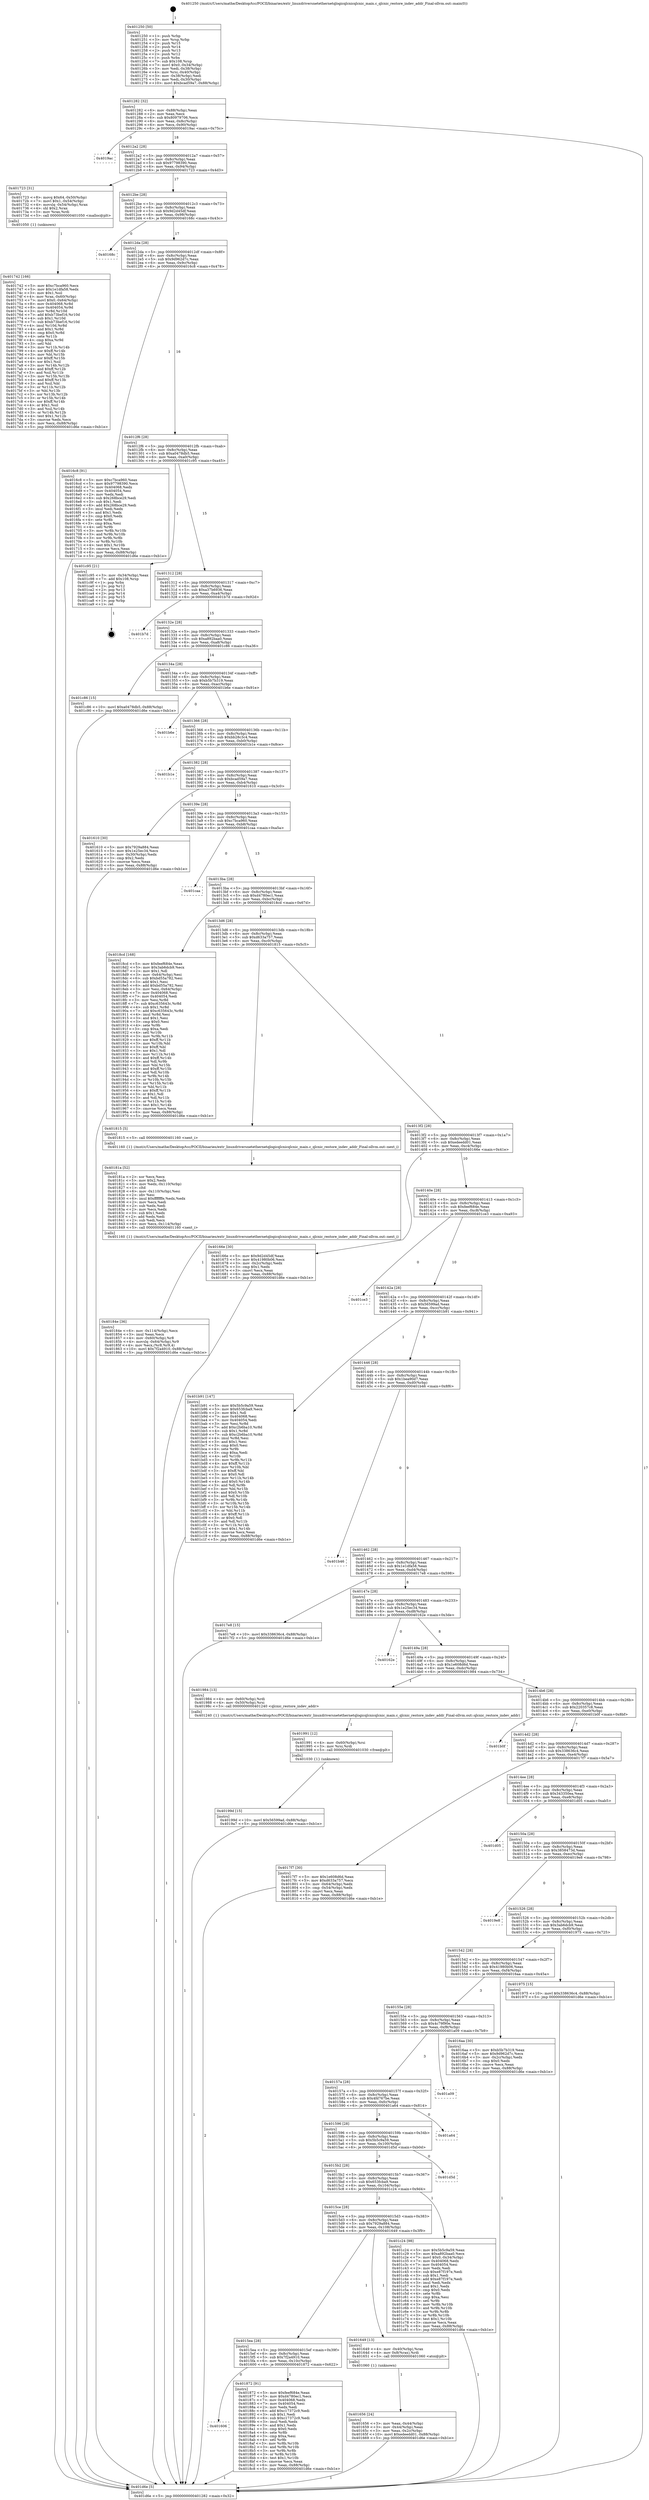 digraph "0x401250" {
  label = "0x401250 (/mnt/c/Users/mathe/Desktop/tcc/POCII/binaries/extr_linuxdriversnetethernetqlogicqlcnicqlcnic_main.c_qlcnic_restore_indev_addr_Final-ollvm.out::main(0))"
  labelloc = "t"
  node[shape=record]

  Entry [label="",width=0.3,height=0.3,shape=circle,fillcolor=black,style=filled]
  "0x401282" [label="{
     0x401282 [32]\l
     | [instrs]\l
     &nbsp;&nbsp;0x401282 \<+6\>: mov -0x88(%rbp),%eax\l
     &nbsp;&nbsp;0x401288 \<+2\>: mov %eax,%ecx\l
     &nbsp;&nbsp;0x40128a \<+6\>: sub $0x80979706,%ecx\l
     &nbsp;&nbsp;0x401290 \<+6\>: mov %eax,-0x8c(%rbp)\l
     &nbsp;&nbsp;0x401296 \<+6\>: mov %ecx,-0x90(%rbp)\l
     &nbsp;&nbsp;0x40129c \<+6\>: je 00000000004019ac \<main+0x75c\>\l
  }"]
  "0x4019ac" [label="{
     0x4019ac\l
  }", style=dashed]
  "0x4012a2" [label="{
     0x4012a2 [28]\l
     | [instrs]\l
     &nbsp;&nbsp;0x4012a2 \<+5\>: jmp 00000000004012a7 \<main+0x57\>\l
     &nbsp;&nbsp;0x4012a7 \<+6\>: mov -0x8c(%rbp),%eax\l
     &nbsp;&nbsp;0x4012ad \<+5\>: sub $0x97798390,%eax\l
     &nbsp;&nbsp;0x4012b2 \<+6\>: mov %eax,-0x94(%rbp)\l
     &nbsp;&nbsp;0x4012b8 \<+6\>: je 0000000000401723 \<main+0x4d3\>\l
  }"]
  Exit [label="",width=0.3,height=0.3,shape=circle,fillcolor=black,style=filled,peripheries=2]
  "0x401723" [label="{
     0x401723 [31]\l
     | [instrs]\l
     &nbsp;&nbsp;0x401723 \<+8\>: movq $0x64,-0x50(%rbp)\l
     &nbsp;&nbsp;0x40172b \<+7\>: movl $0x1,-0x54(%rbp)\l
     &nbsp;&nbsp;0x401732 \<+4\>: movslq -0x54(%rbp),%rax\l
     &nbsp;&nbsp;0x401736 \<+4\>: shl $0x2,%rax\l
     &nbsp;&nbsp;0x40173a \<+3\>: mov %rax,%rdi\l
     &nbsp;&nbsp;0x40173d \<+5\>: call 0000000000401050 \<malloc@plt\>\l
     | [calls]\l
     &nbsp;&nbsp;0x401050 \{1\} (unknown)\l
  }"]
  "0x4012be" [label="{
     0x4012be [28]\l
     | [instrs]\l
     &nbsp;&nbsp;0x4012be \<+5\>: jmp 00000000004012c3 \<main+0x73\>\l
     &nbsp;&nbsp;0x4012c3 \<+6\>: mov -0x8c(%rbp),%eax\l
     &nbsp;&nbsp;0x4012c9 \<+5\>: sub $0x9d2d45df,%eax\l
     &nbsp;&nbsp;0x4012ce \<+6\>: mov %eax,-0x98(%rbp)\l
     &nbsp;&nbsp;0x4012d4 \<+6\>: je 000000000040168c \<main+0x43c\>\l
  }"]
  "0x40199d" [label="{
     0x40199d [15]\l
     | [instrs]\l
     &nbsp;&nbsp;0x40199d \<+10\>: movl $0x56599ad,-0x88(%rbp)\l
     &nbsp;&nbsp;0x4019a7 \<+5\>: jmp 0000000000401d6e \<main+0xb1e\>\l
  }"]
  "0x40168c" [label="{
     0x40168c\l
  }", style=dashed]
  "0x4012da" [label="{
     0x4012da [28]\l
     | [instrs]\l
     &nbsp;&nbsp;0x4012da \<+5\>: jmp 00000000004012df \<main+0x8f\>\l
     &nbsp;&nbsp;0x4012df \<+6\>: mov -0x8c(%rbp),%eax\l
     &nbsp;&nbsp;0x4012e5 \<+5\>: sub $0x9d962d7c,%eax\l
     &nbsp;&nbsp;0x4012ea \<+6\>: mov %eax,-0x9c(%rbp)\l
     &nbsp;&nbsp;0x4012f0 \<+6\>: je 00000000004016c8 \<main+0x478\>\l
  }"]
  "0x401991" [label="{
     0x401991 [12]\l
     | [instrs]\l
     &nbsp;&nbsp;0x401991 \<+4\>: mov -0x60(%rbp),%rsi\l
     &nbsp;&nbsp;0x401995 \<+3\>: mov %rsi,%rdi\l
     &nbsp;&nbsp;0x401998 \<+5\>: call 0000000000401030 \<free@plt\>\l
     | [calls]\l
     &nbsp;&nbsp;0x401030 \{1\} (unknown)\l
  }"]
  "0x4016c8" [label="{
     0x4016c8 [91]\l
     | [instrs]\l
     &nbsp;&nbsp;0x4016c8 \<+5\>: mov $0xc7bca960,%eax\l
     &nbsp;&nbsp;0x4016cd \<+5\>: mov $0x97798390,%ecx\l
     &nbsp;&nbsp;0x4016d2 \<+7\>: mov 0x404068,%edx\l
     &nbsp;&nbsp;0x4016d9 \<+7\>: mov 0x404054,%esi\l
     &nbsp;&nbsp;0x4016e0 \<+2\>: mov %edx,%edi\l
     &nbsp;&nbsp;0x4016e2 \<+6\>: sub $0x268bce29,%edi\l
     &nbsp;&nbsp;0x4016e8 \<+3\>: sub $0x1,%edi\l
     &nbsp;&nbsp;0x4016eb \<+6\>: add $0x268bce29,%edi\l
     &nbsp;&nbsp;0x4016f1 \<+3\>: imul %edi,%edx\l
     &nbsp;&nbsp;0x4016f4 \<+3\>: and $0x1,%edx\l
     &nbsp;&nbsp;0x4016f7 \<+3\>: cmp $0x0,%edx\l
     &nbsp;&nbsp;0x4016fa \<+4\>: sete %r8b\l
     &nbsp;&nbsp;0x4016fe \<+3\>: cmp $0xa,%esi\l
     &nbsp;&nbsp;0x401701 \<+4\>: setl %r9b\l
     &nbsp;&nbsp;0x401705 \<+3\>: mov %r8b,%r10b\l
     &nbsp;&nbsp;0x401708 \<+3\>: and %r9b,%r10b\l
     &nbsp;&nbsp;0x40170b \<+3\>: xor %r9b,%r8b\l
     &nbsp;&nbsp;0x40170e \<+3\>: or %r8b,%r10b\l
     &nbsp;&nbsp;0x401711 \<+4\>: test $0x1,%r10b\l
     &nbsp;&nbsp;0x401715 \<+3\>: cmovne %ecx,%eax\l
     &nbsp;&nbsp;0x401718 \<+6\>: mov %eax,-0x88(%rbp)\l
     &nbsp;&nbsp;0x40171e \<+5\>: jmp 0000000000401d6e \<main+0xb1e\>\l
  }"]
  "0x4012f6" [label="{
     0x4012f6 [28]\l
     | [instrs]\l
     &nbsp;&nbsp;0x4012f6 \<+5\>: jmp 00000000004012fb \<main+0xab\>\l
     &nbsp;&nbsp;0x4012fb \<+6\>: mov -0x8c(%rbp),%eax\l
     &nbsp;&nbsp;0x401301 \<+5\>: sub $0xa0478db5,%eax\l
     &nbsp;&nbsp;0x401306 \<+6\>: mov %eax,-0xa0(%rbp)\l
     &nbsp;&nbsp;0x40130c \<+6\>: je 0000000000401c95 \<main+0xa45\>\l
  }"]
  "0x401606" [label="{
     0x401606\l
  }", style=dashed]
  "0x401c95" [label="{
     0x401c95 [21]\l
     | [instrs]\l
     &nbsp;&nbsp;0x401c95 \<+3\>: mov -0x34(%rbp),%eax\l
     &nbsp;&nbsp;0x401c98 \<+7\>: add $0x108,%rsp\l
     &nbsp;&nbsp;0x401c9f \<+1\>: pop %rbx\l
     &nbsp;&nbsp;0x401ca0 \<+2\>: pop %r12\l
     &nbsp;&nbsp;0x401ca2 \<+2\>: pop %r13\l
     &nbsp;&nbsp;0x401ca4 \<+2\>: pop %r14\l
     &nbsp;&nbsp;0x401ca6 \<+2\>: pop %r15\l
     &nbsp;&nbsp;0x401ca8 \<+1\>: pop %rbp\l
     &nbsp;&nbsp;0x401ca9 \<+1\>: ret\l
  }"]
  "0x401312" [label="{
     0x401312 [28]\l
     | [instrs]\l
     &nbsp;&nbsp;0x401312 \<+5\>: jmp 0000000000401317 \<main+0xc7\>\l
     &nbsp;&nbsp;0x401317 \<+6\>: mov -0x8c(%rbp),%eax\l
     &nbsp;&nbsp;0x40131d \<+5\>: sub $0xa37b6936,%eax\l
     &nbsp;&nbsp;0x401322 \<+6\>: mov %eax,-0xa4(%rbp)\l
     &nbsp;&nbsp;0x401328 \<+6\>: je 0000000000401b7d \<main+0x92d\>\l
  }"]
  "0x401872" [label="{
     0x401872 [91]\l
     | [instrs]\l
     &nbsp;&nbsp;0x401872 \<+5\>: mov $0xfeef684e,%eax\l
     &nbsp;&nbsp;0x401877 \<+5\>: mov $0xd4780ec1,%ecx\l
     &nbsp;&nbsp;0x40187c \<+7\>: mov 0x404068,%edx\l
     &nbsp;&nbsp;0x401883 \<+7\>: mov 0x404054,%esi\l
     &nbsp;&nbsp;0x40188a \<+2\>: mov %edx,%edi\l
     &nbsp;&nbsp;0x40188c \<+6\>: add $0xc17372c9,%edi\l
     &nbsp;&nbsp;0x401892 \<+3\>: sub $0x1,%edi\l
     &nbsp;&nbsp;0x401895 \<+6\>: sub $0xc17372c9,%edi\l
     &nbsp;&nbsp;0x40189b \<+3\>: imul %edi,%edx\l
     &nbsp;&nbsp;0x40189e \<+3\>: and $0x1,%edx\l
     &nbsp;&nbsp;0x4018a1 \<+3\>: cmp $0x0,%edx\l
     &nbsp;&nbsp;0x4018a4 \<+4\>: sete %r8b\l
     &nbsp;&nbsp;0x4018a8 \<+3\>: cmp $0xa,%esi\l
     &nbsp;&nbsp;0x4018ab \<+4\>: setl %r9b\l
     &nbsp;&nbsp;0x4018af \<+3\>: mov %r8b,%r10b\l
     &nbsp;&nbsp;0x4018b2 \<+3\>: and %r9b,%r10b\l
     &nbsp;&nbsp;0x4018b5 \<+3\>: xor %r9b,%r8b\l
     &nbsp;&nbsp;0x4018b8 \<+3\>: or %r8b,%r10b\l
     &nbsp;&nbsp;0x4018bb \<+4\>: test $0x1,%r10b\l
     &nbsp;&nbsp;0x4018bf \<+3\>: cmovne %ecx,%eax\l
     &nbsp;&nbsp;0x4018c2 \<+6\>: mov %eax,-0x88(%rbp)\l
     &nbsp;&nbsp;0x4018c8 \<+5\>: jmp 0000000000401d6e \<main+0xb1e\>\l
  }"]
  "0x401b7d" [label="{
     0x401b7d\l
  }", style=dashed]
  "0x40132e" [label="{
     0x40132e [28]\l
     | [instrs]\l
     &nbsp;&nbsp;0x40132e \<+5\>: jmp 0000000000401333 \<main+0xe3\>\l
     &nbsp;&nbsp;0x401333 \<+6\>: mov -0x8c(%rbp),%eax\l
     &nbsp;&nbsp;0x401339 \<+5\>: sub $0xa892baa0,%eax\l
     &nbsp;&nbsp;0x40133e \<+6\>: mov %eax,-0xa8(%rbp)\l
     &nbsp;&nbsp;0x401344 \<+6\>: je 0000000000401c86 \<main+0xa36\>\l
  }"]
  "0x40184e" [label="{
     0x40184e [36]\l
     | [instrs]\l
     &nbsp;&nbsp;0x40184e \<+6\>: mov -0x114(%rbp),%ecx\l
     &nbsp;&nbsp;0x401854 \<+3\>: imul %eax,%ecx\l
     &nbsp;&nbsp;0x401857 \<+4\>: mov -0x60(%rbp),%r8\l
     &nbsp;&nbsp;0x40185b \<+4\>: movslq -0x64(%rbp),%r9\l
     &nbsp;&nbsp;0x40185f \<+4\>: mov %ecx,(%r8,%r9,4)\l
     &nbsp;&nbsp;0x401863 \<+10\>: movl $0x7f2a4910,-0x88(%rbp)\l
     &nbsp;&nbsp;0x40186d \<+5\>: jmp 0000000000401d6e \<main+0xb1e\>\l
  }"]
  "0x401c86" [label="{
     0x401c86 [15]\l
     | [instrs]\l
     &nbsp;&nbsp;0x401c86 \<+10\>: movl $0xa0478db5,-0x88(%rbp)\l
     &nbsp;&nbsp;0x401c90 \<+5\>: jmp 0000000000401d6e \<main+0xb1e\>\l
  }"]
  "0x40134a" [label="{
     0x40134a [28]\l
     | [instrs]\l
     &nbsp;&nbsp;0x40134a \<+5\>: jmp 000000000040134f \<main+0xff\>\l
     &nbsp;&nbsp;0x40134f \<+6\>: mov -0x8c(%rbp),%eax\l
     &nbsp;&nbsp;0x401355 \<+5\>: sub $0xb5b7b319,%eax\l
     &nbsp;&nbsp;0x40135a \<+6\>: mov %eax,-0xac(%rbp)\l
     &nbsp;&nbsp;0x401360 \<+6\>: je 0000000000401b6e \<main+0x91e\>\l
  }"]
  "0x40181a" [label="{
     0x40181a [52]\l
     | [instrs]\l
     &nbsp;&nbsp;0x40181a \<+2\>: xor %ecx,%ecx\l
     &nbsp;&nbsp;0x40181c \<+5\>: mov $0x2,%edx\l
     &nbsp;&nbsp;0x401821 \<+6\>: mov %edx,-0x110(%rbp)\l
     &nbsp;&nbsp;0x401827 \<+1\>: cltd\l
     &nbsp;&nbsp;0x401828 \<+6\>: mov -0x110(%rbp),%esi\l
     &nbsp;&nbsp;0x40182e \<+2\>: idiv %esi\l
     &nbsp;&nbsp;0x401830 \<+6\>: imul $0xfffffffe,%edx,%edx\l
     &nbsp;&nbsp;0x401836 \<+2\>: mov %ecx,%edi\l
     &nbsp;&nbsp;0x401838 \<+2\>: sub %edx,%edi\l
     &nbsp;&nbsp;0x40183a \<+2\>: mov %ecx,%edx\l
     &nbsp;&nbsp;0x40183c \<+3\>: sub $0x1,%edx\l
     &nbsp;&nbsp;0x40183f \<+2\>: add %edx,%edi\l
     &nbsp;&nbsp;0x401841 \<+2\>: sub %edi,%ecx\l
     &nbsp;&nbsp;0x401843 \<+6\>: mov %ecx,-0x114(%rbp)\l
     &nbsp;&nbsp;0x401849 \<+5\>: call 0000000000401160 \<next_i\>\l
     | [calls]\l
     &nbsp;&nbsp;0x401160 \{1\} (/mnt/c/Users/mathe/Desktop/tcc/POCII/binaries/extr_linuxdriversnetethernetqlogicqlcnicqlcnic_main.c_qlcnic_restore_indev_addr_Final-ollvm.out::next_i)\l
  }"]
  "0x401b6e" [label="{
     0x401b6e\l
  }", style=dashed]
  "0x401366" [label="{
     0x401366 [28]\l
     | [instrs]\l
     &nbsp;&nbsp;0x401366 \<+5\>: jmp 000000000040136b \<main+0x11b\>\l
     &nbsp;&nbsp;0x40136b \<+6\>: mov -0x8c(%rbp),%eax\l
     &nbsp;&nbsp;0x401371 \<+5\>: sub $0xbb28c3c4,%eax\l
     &nbsp;&nbsp;0x401376 \<+6\>: mov %eax,-0xb0(%rbp)\l
     &nbsp;&nbsp;0x40137c \<+6\>: je 0000000000401b1e \<main+0x8ce\>\l
  }"]
  "0x401742" [label="{
     0x401742 [166]\l
     | [instrs]\l
     &nbsp;&nbsp;0x401742 \<+5\>: mov $0xc7bca960,%ecx\l
     &nbsp;&nbsp;0x401747 \<+5\>: mov $0x1e1dfa58,%edx\l
     &nbsp;&nbsp;0x40174c \<+3\>: mov $0x1,%sil\l
     &nbsp;&nbsp;0x40174f \<+4\>: mov %rax,-0x60(%rbp)\l
     &nbsp;&nbsp;0x401753 \<+7\>: movl $0x0,-0x64(%rbp)\l
     &nbsp;&nbsp;0x40175a \<+8\>: mov 0x404068,%r8d\l
     &nbsp;&nbsp;0x401762 \<+8\>: mov 0x404054,%r9d\l
     &nbsp;&nbsp;0x40176a \<+3\>: mov %r8d,%r10d\l
     &nbsp;&nbsp;0x40176d \<+7\>: add $0xb73bef16,%r10d\l
     &nbsp;&nbsp;0x401774 \<+4\>: sub $0x1,%r10d\l
     &nbsp;&nbsp;0x401778 \<+7\>: sub $0xb73bef16,%r10d\l
     &nbsp;&nbsp;0x40177f \<+4\>: imul %r10d,%r8d\l
     &nbsp;&nbsp;0x401783 \<+4\>: and $0x1,%r8d\l
     &nbsp;&nbsp;0x401787 \<+4\>: cmp $0x0,%r8d\l
     &nbsp;&nbsp;0x40178b \<+4\>: sete %r11b\l
     &nbsp;&nbsp;0x40178f \<+4\>: cmp $0xa,%r9d\l
     &nbsp;&nbsp;0x401793 \<+3\>: setl %bl\l
     &nbsp;&nbsp;0x401796 \<+3\>: mov %r11b,%r14b\l
     &nbsp;&nbsp;0x401799 \<+4\>: xor $0xff,%r14b\l
     &nbsp;&nbsp;0x40179d \<+3\>: mov %bl,%r15b\l
     &nbsp;&nbsp;0x4017a0 \<+4\>: xor $0xff,%r15b\l
     &nbsp;&nbsp;0x4017a4 \<+4\>: xor $0x1,%sil\l
     &nbsp;&nbsp;0x4017a8 \<+3\>: mov %r14b,%r12b\l
     &nbsp;&nbsp;0x4017ab \<+4\>: and $0xff,%r12b\l
     &nbsp;&nbsp;0x4017af \<+3\>: and %sil,%r11b\l
     &nbsp;&nbsp;0x4017b2 \<+3\>: mov %r15b,%r13b\l
     &nbsp;&nbsp;0x4017b5 \<+4\>: and $0xff,%r13b\l
     &nbsp;&nbsp;0x4017b9 \<+3\>: and %sil,%bl\l
     &nbsp;&nbsp;0x4017bc \<+3\>: or %r11b,%r12b\l
     &nbsp;&nbsp;0x4017bf \<+3\>: or %bl,%r13b\l
     &nbsp;&nbsp;0x4017c2 \<+3\>: xor %r13b,%r12b\l
     &nbsp;&nbsp;0x4017c5 \<+3\>: or %r15b,%r14b\l
     &nbsp;&nbsp;0x4017c8 \<+4\>: xor $0xff,%r14b\l
     &nbsp;&nbsp;0x4017cc \<+4\>: or $0x1,%sil\l
     &nbsp;&nbsp;0x4017d0 \<+3\>: and %sil,%r14b\l
     &nbsp;&nbsp;0x4017d3 \<+3\>: or %r14b,%r12b\l
     &nbsp;&nbsp;0x4017d6 \<+4\>: test $0x1,%r12b\l
     &nbsp;&nbsp;0x4017da \<+3\>: cmovne %edx,%ecx\l
     &nbsp;&nbsp;0x4017dd \<+6\>: mov %ecx,-0x88(%rbp)\l
     &nbsp;&nbsp;0x4017e3 \<+5\>: jmp 0000000000401d6e \<main+0xb1e\>\l
  }"]
  "0x401b1e" [label="{
     0x401b1e\l
  }", style=dashed]
  "0x401382" [label="{
     0x401382 [28]\l
     | [instrs]\l
     &nbsp;&nbsp;0x401382 \<+5\>: jmp 0000000000401387 \<main+0x137\>\l
     &nbsp;&nbsp;0x401387 \<+6\>: mov -0x8c(%rbp),%eax\l
     &nbsp;&nbsp;0x40138d \<+5\>: sub $0xbcad59a7,%eax\l
     &nbsp;&nbsp;0x401392 \<+6\>: mov %eax,-0xb4(%rbp)\l
     &nbsp;&nbsp;0x401398 \<+6\>: je 0000000000401610 \<main+0x3c0\>\l
  }"]
  "0x401656" [label="{
     0x401656 [24]\l
     | [instrs]\l
     &nbsp;&nbsp;0x401656 \<+3\>: mov %eax,-0x44(%rbp)\l
     &nbsp;&nbsp;0x401659 \<+3\>: mov -0x44(%rbp),%eax\l
     &nbsp;&nbsp;0x40165c \<+3\>: mov %eax,-0x2c(%rbp)\l
     &nbsp;&nbsp;0x40165f \<+10\>: movl $0xedeedd01,-0x88(%rbp)\l
     &nbsp;&nbsp;0x401669 \<+5\>: jmp 0000000000401d6e \<main+0xb1e\>\l
  }"]
  "0x401610" [label="{
     0x401610 [30]\l
     | [instrs]\l
     &nbsp;&nbsp;0x401610 \<+5\>: mov $0x7929a884,%eax\l
     &nbsp;&nbsp;0x401615 \<+5\>: mov $0x1e25ec34,%ecx\l
     &nbsp;&nbsp;0x40161a \<+3\>: mov -0x30(%rbp),%edx\l
     &nbsp;&nbsp;0x40161d \<+3\>: cmp $0x2,%edx\l
     &nbsp;&nbsp;0x401620 \<+3\>: cmovne %ecx,%eax\l
     &nbsp;&nbsp;0x401623 \<+6\>: mov %eax,-0x88(%rbp)\l
     &nbsp;&nbsp;0x401629 \<+5\>: jmp 0000000000401d6e \<main+0xb1e\>\l
  }"]
  "0x40139e" [label="{
     0x40139e [28]\l
     | [instrs]\l
     &nbsp;&nbsp;0x40139e \<+5\>: jmp 00000000004013a3 \<main+0x153\>\l
     &nbsp;&nbsp;0x4013a3 \<+6\>: mov -0x8c(%rbp),%eax\l
     &nbsp;&nbsp;0x4013a9 \<+5\>: sub $0xc7bca960,%eax\l
     &nbsp;&nbsp;0x4013ae \<+6\>: mov %eax,-0xb8(%rbp)\l
     &nbsp;&nbsp;0x4013b4 \<+6\>: je 0000000000401caa \<main+0xa5a\>\l
  }"]
  "0x401d6e" [label="{
     0x401d6e [5]\l
     | [instrs]\l
     &nbsp;&nbsp;0x401d6e \<+5\>: jmp 0000000000401282 \<main+0x32\>\l
  }"]
  "0x401250" [label="{
     0x401250 [50]\l
     | [instrs]\l
     &nbsp;&nbsp;0x401250 \<+1\>: push %rbp\l
     &nbsp;&nbsp;0x401251 \<+3\>: mov %rsp,%rbp\l
     &nbsp;&nbsp;0x401254 \<+2\>: push %r15\l
     &nbsp;&nbsp;0x401256 \<+2\>: push %r14\l
     &nbsp;&nbsp;0x401258 \<+2\>: push %r13\l
     &nbsp;&nbsp;0x40125a \<+2\>: push %r12\l
     &nbsp;&nbsp;0x40125c \<+1\>: push %rbx\l
     &nbsp;&nbsp;0x40125d \<+7\>: sub $0x108,%rsp\l
     &nbsp;&nbsp;0x401264 \<+7\>: movl $0x0,-0x34(%rbp)\l
     &nbsp;&nbsp;0x40126b \<+3\>: mov %edi,-0x38(%rbp)\l
     &nbsp;&nbsp;0x40126e \<+4\>: mov %rsi,-0x40(%rbp)\l
     &nbsp;&nbsp;0x401272 \<+3\>: mov -0x38(%rbp),%edi\l
     &nbsp;&nbsp;0x401275 \<+3\>: mov %edi,-0x30(%rbp)\l
     &nbsp;&nbsp;0x401278 \<+10\>: movl $0xbcad59a7,-0x88(%rbp)\l
  }"]
  "0x4015ea" [label="{
     0x4015ea [28]\l
     | [instrs]\l
     &nbsp;&nbsp;0x4015ea \<+5\>: jmp 00000000004015ef \<main+0x39f\>\l
     &nbsp;&nbsp;0x4015ef \<+6\>: mov -0x8c(%rbp),%eax\l
     &nbsp;&nbsp;0x4015f5 \<+5\>: sub $0x7f2a4910,%eax\l
     &nbsp;&nbsp;0x4015fa \<+6\>: mov %eax,-0x10c(%rbp)\l
     &nbsp;&nbsp;0x401600 \<+6\>: je 0000000000401872 \<main+0x622\>\l
  }"]
  "0x401caa" [label="{
     0x401caa\l
  }", style=dashed]
  "0x4013ba" [label="{
     0x4013ba [28]\l
     | [instrs]\l
     &nbsp;&nbsp;0x4013ba \<+5\>: jmp 00000000004013bf \<main+0x16f\>\l
     &nbsp;&nbsp;0x4013bf \<+6\>: mov -0x8c(%rbp),%eax\l
     &nbsp;&nbsp;0x4013c5 \<+5\>: sub $0xd4780ec1,%eax\l
     &nbsp;&nbsp;0x4013ca \<+6\>: mov %eax,-0xbc(%rbp)\l
     &nbsp;&nbsp;0x4013d0 \<+6\>: je 00000000004018cd \<main+0x67d\>\l
  }"]
  "0x401649" [label="{
     0x401649 [13]\l
     | [instrs]\l
     &nbsp;&nbsp;0x401649 \<+4\>: mov -0x40(%rbp),%rax\l
     &nbsp;&nbsp;0x40164d \<+4\>: mov 0x8(%rax),%rdi\l
     &nbsp;&nbsp;0x401651 \<+5\>: call 0000000000401060 \<atoi@plt\>\l
     | [calls]\l
     &nbsp;&nbsp;0x401060 \{1\} (unknown)\l
  }"]
  "0x4018cd" [label="{
     0x4018cd [168]\l
     | [instrs]\l
     &nbsp;&nbsp;0x4018cd \<+5\>: mov $0xfeef684e,%eax\l
     &nbsp;&nbsp;0x4018d2 \<+5\>: mov $0x3ab6dcb9,%ecx\l
     &nbsp;&nbsp;0x4018d7 \<+2\>: mov $0x1,%dl\l
     &nbsp;&nbsp;0x4018d9 \<+3\>: mov -0x64(%rbp),%esi\l
     &nbsp;&nbsp;0x4018dc \<+6\>: sub $0xbd55a782,%esi\l
     &nbsp;&nbsp;0x4018e2 \<+3\>: add $0x1,%esi\l
     &nbsp;&nbsp;0x4018e5 \<+6\>: add $0xbd55a782,%esi\l
     &nbsp;&nbsp;0x4018eb \<+3\>: mov %esi,-0x64(%rbp)\l
     &nbsp;&nbsp;0x4018ee \<+7\>: mov 0x404068,%esi\l
     &nbsp;&nbsp;0x4018f5 \<+7\>: mov 0x404054,%edi\l
     &nbsp;&nbsp;0x4018fc \<+3\>: mov %esi,%r8d\l
     &nbsp;&nbsp;0x4018ff \<+7\>: sub $0xc635643c,%r8d\l
     &nbsp;&nbsp;0x401906 \<+4\>: sub $0x1,%r8d\l
     &nbsp;&nbsp;0x40190a \<+7\>: add $0xc635643c,%r8d\l
     &nbsp;&nbsp;0x401911 \<+4\>: imul %r8d,%esi\l
     &nbsp;&nbsp;0x401915 \<+3\>: and $0x1,%esi\l
     &nbsp;&nbsp;0x401918 \<+3\>: cmp $0x0,%esi\l
     &nbsp;&nbsp;0x40191b \<+4\>: sete %r9b\l
     &nbsp;&nbsp;0x40191f \<+3\>: cmp $0xa,%edi\l
     &nbsp;&nbsp;0x401922 \<+4\>: setl %r10b\l
     &nbsp;&nbsp;0x401926 \<+3\>: mov %r9b,%r11b\l
     &nbsp;&nbsp;0x401929 \<+4\>: xor $0xff,%r11b\l
     &nbsp;&nbsp;0x40192d \<+3\>: mov %r10b,%bl\l
     &nbsp;&nbsp;0x401930 \<+3\>: xor $0xff,%bl\l
     &nbsp;&nbsp;0x401933 \<+3\>: xor $0x1,%dl\l
     &nbsp;&nbsp;0x401936 \<+3\>: mov %r11b,%r14b\l
     &nbsp;&nbsp;0x401939 \<+4\>: and $0xff,%r14b\l
     &nbsp;&nbsp;0x40193d \<+3\>: and %dl,%r9b\l
     &nbsp;&nbsp;0x401940 \<+3\>: mov %bl,%r15b\l
     &nbsp;&nbsp;0x401943 \<+4\>: and $0xff,%r15b\l
     &nbsp;&nbsp;0x401947 \<+3\>: and %dl,%r10b\l
     &nbsp;&nbsp;0x40194a \<+3\>: or %r9b,%r14b\l
     &nbsp;&nbsp;0x40194d \<+3\>: or %r10b,%r15b\l
     &nbsp;&nbsp;0x401950 \<+3\>: xor %r15b,%r14b\l
     &nbsp;&nbsp;0x401953 \<+3\>: or %bl,%r11b\l
     &nbsp;&nbsp;0x401956 \<+4\>: xor $0xff,%r11b\l
     &nbsp;&nbsp;0x40195a \<+3\>: or $0x1,%dl\l
     &nbsp;&nbsp;0x40195d \<+3\>: and %dl,%r11b\l
     &nbsp;&nbsp;0x401960 \<+3\>: or %r11b,%r14b\l
     &nbsp;&nbsp;0x401963 \<+4\>: test $0x1,%r14b\l
     &nbsp;&nbsp;0x401967 \<+3\>: cmovne %ecx,%eax\l
     &nbsp;&nbsp;0x40196a \<+6\>: mov %eax,-0x88(%rbp)\l
     &nbsp;&nbsp;0x401970 \<+5\>: jmp 0000000000401d6e \<main+0xb1e\>\l
  }"]
  "0x4013d6" [label="{
     0x4013d6 [28]\l
     | [instrs]\l
     &nbsp;&nbsp;0x4013d6 \<+5\>: jmp 00000000004013db \<main+0x18b\>\l
     &nbsp;&nbsp;0x4013db \<+6\>: mov -0x8c(%rbp),%eax\l
     &nbsp;&nbsp;0x4013e1 \<+5\>: sub $0xd633a757,%eax\l
     &nbsp;&nbsp;0x4013e6 \<+6\>: mov %eax,-0xc0(%rbp)\l
     &nbsp;&nbsp;0x4013ec \<+6\>: je 0000000000401815 \<main+0x5c5\>\l
  }"]
  "0x4015ce" [label="{
     0x4015ce [28]\l
     | [instrs]\l
     &nbsp;&nbsp;0x4015ce \<+5\>: jmp 00000000004015d3 \<main+0x383\>\l
     &nbsp;&nbsp;0x4015d3 \<+6\>: mov -0x8c(%rbp),%eax\l
     &nbsp;&nbsp;0x4015d9 \<+5\>: sub $0x7929a884,%eax\l
     &nbsp;&nbsp;0x4015de \<+6\>: mov %eax,-0x108(%rbp)\l
     &nbsp;&nbsp;0x4015e4 \<+6\>: je 0000000000401649 \<main+0x3f9\>\l
  }"]
  "0x401815" [label="{
     0x401815 [5]\l
     | [instrs]\l
     &nbsp;&nbsp;0x401815 \<+5\>: call 0000000000401160 \<next_i\>\l
     | [calls]\l
     &nbsp;&nbsp;0x401160 \{1\} (/mnt/c/Users/mathe/Desktop/tcc/POCII/binaries/extr_linuxdriversnetethernetqlogicqlcnicqlcnic_main.c_qlcnic_restore_indev_addr_Final-ollvm.out::next_i)\l
  }"]
  "0x4013f2" [label="{
     0x4013f2 [28]\l
     | [instrs]\l
     &nbsp;&nbsp;0x4013f2 \<+5\>: jmp 00000000004013f7 \<main+0x1a7\>\l
     &nbsp;&nbsp;0x4013f7 \<+6\>: mov -0x8c(%rbp),%eax\l
     &nbsp;&nbsp;0x4013fd \<+5\>: sub $0xedeedd01,%eax\l
     &nbsp;&nbsp;0x401402 \<+6\>: mov %eax,-0xc4(%rbp)\l
     &nbsp;&nbsp;0x401408 \<+6\>: je 000000000040166e \<main+0x41e\>\l
  }"]
  "0x401c24" [label="{
     0x401c24 [98]\l
     | [instrs]\l
     &nbsp;&nbsp;0x401c24 \<+5\>: mov $0x5b5c9a59,%eax\l
     &nbsp;&nbsp;0x401c29 \<+5\>: mov $0xa892baa0,%ecx\l
     &nbsp;&nbsp;0x401c2e \<+7\>: movl $0x0,-0x34(%rbp)\l
     &nbsp;&nbsp;0x401c35 \<+7\>: mov 0x404068,%edx\l
     &nbsp;&nbsp;0x401c3c \<+7\>: mov 0x404054,%esi\l
     &nbsp;&nbsp;0x401c43 \<+2\>: mov %edx,%edi\l
     &nbsp;&nbsp;0x401c45 \<+6\>: sub $0xe87f197e,%edi\l
     &nbsp;&nbsp;0x401c4b \<+3\>: sub $0x1,%edi\l
     &nbsp;&nbsp;0x401c4e \<+6\>: add $0xe87f197e,%edi\l
     &nbsp;&nbsp;0x401c54 \<+3\>: imul %edi,%edx\l
     &nbsp;&nbsp;0x401c57 \<+3\>: and $0x1,%edx\l
     &nbsp;&nbsp;0x401c5a \<+3\>: cmp $0x0,%edx\l
     &nbsp;&nbsp;0x401c5d \<+4\>: sete %r8b\l
     &nbsp;&nbsp;0x401c61 \<+3\>: cmp $0xa,%esi\l
     &nbsp;&nbsp;0x401c64 \<+4\>: setl %r9b\l
     &nbsp;&nbsp;0x401c68 \<+3\>: mov %r8b,%r10b\l
     &nbsp;&nbsp;0x401c6b \<+3\>: and %r9b,%r10b\l
     &nbsp;&nbsp;0x401c6e \<+3\>: xor %r9b,%r8b\l
     &nbsp;&nbsp;0x401c71 \<+3\>: or %r8b,%r10b\l
     &nbsp;&nbsp;0x401c74 \<+4\>: test $0x1,%r10b\l
     &nbsp;&nbsp;0x401c78 \<+3\>: cmovne %ecx,%eax\l
     &nbsp;&nbsp;0x401c7b \<+6\>: mov %eax,-0x88(%rbp)\l
     &nbsp;&nbsp;0x401c81 \<+5\>: jmp 0000000000401d6e \<main+0xb1e\>\l
  }"]
  "0x40166e" [label="{
     0x40166e [30]\l
     | [instrs]\l
     &nbsp;&nbsp;0x40166e \<+5\>: mov $0x9d2d45df,%eax\l
     &nbsp;&nbsp;0x401673 \<+5\>: mov $0x41980b06,%ecx\l
     &nbsp;&nbsp;0x401678 \<+3\>: mov -0x2c(%rbp),%edx\l
     &nbsp;&nbsp;0x40167b \<+3\>: cmp $0x1,%edx\l
     &nbsp;&nbsp;0x40167e \<+3\>: cmovl %ecx,%eax\l
     &nbsp;&nbsp;0x401681 \<+6\>: mov %eax,-0x88(%rbp)\l
     &nbsp;&nbsp;0x401687 \<+5\>: jmp 0000000000401d6e \<main+0xb1e\>\l
  }"]
  "0x40140e" [label="{
     0x40140e [28]\l
     | [instrs]\l
     &nbsp;&nbsp;0x40140e \<+5\>: jmp 0000000000401413 \<main+0x1c3\>\l
     &nbsp;&nbsp;0x401413 \<+6\>: mov -0x8c(%rbp),%eax\l
     &nbsp;&nbsp;0x401419 \<+5\>: sub $0xfeef684e,%eax\l
     &nbsp;&nbsp;0x40141e \<+6\>: mov %eax,-0xc8(%rbp)\l
     &nbsp;&nbsp;0x401424 \<+6\>: je 0000000000401ce3 \<main+0xa93\>\l
  }"]
  "0x4015b2" [label="{
     0x4015b2 [28]\l
     | [instrs]\l
     &nbsp;&nbsp;0x4015b2 \<+5\>: jmp 00000000004015b7 \<main+0x367\>\l
     &nbsp;&nbsp;0x4015b7 \<+6\>: mov -0x8c(%rbp),%eax\l
     &nbsp;&nbsp;0x4015bd \<+5\>: sub $0x653fcba9,%eax\l
     &nbsp;&nbsp;0x4015c2 \<+6\>: mov %eax,-0x104(%rbp)\l
     &nbsp;&nbsp;0x4015c8 \<+6\>: je 0000000000401c24 \<main+0x9d4\>\l
  }"]
  "0x401ce3" [label="{
     0x401ce3\l
  }", style=dashed]
  "0x40142a" [label="{
     0x40142a [28]\l
     | [instrs]\l
     &nbsp;&nbsp;0x40142a \<+5\>: jmp 000000000040142f \<main+0x1df\>\l
     &nbsp;&nbsp;0x40142f \<+6\>: mov -0x8c(%rbp),%eax\l
     &nbsp;&nbsp;0x401435 \<+5\>: sub $0x56599ad,%eax\l
     &nbsp;&nbsp;0x40143a \<+6\>: mov %eax,-0xcc(%rbp)\l
     &nbsp;&nbsp;0x401440 \<+6\>: je 0000000000401b91 \<main+0x941\>\l
  }"]
  "0x401d5d" [label="{
     0x401d5d\l
  }", style=dashed]
  "0x401b91" [label="{
     0x401b91 [147]\l
     | [instrs]\l
     &nbsp;&nbsp;0x401b91 \<+5\>: mov $0x5b5c9a59,%eax\l
     &nbsp;&nbsp;0x401b96 \<+5\>: mov $0x653fcba9,%ecx\l
     &nbsp;&nbsp;0x401b9b \<+2\>: mov $0x1,%dl\l
     &nbsp;&nbsp;0x401b9d \<+7\>: mov 0x404068,%esi\l
     &nbsp;&nbsp;0x401ba4 \<+7\>: mov 0x404054,%edi\l
     &nbsp;&nbsp;0x401bab \<+3\>: mov %esi,%r8d\l
     &nbsp;&nbsp;0x401bae \<+7\>: add $0xc2b6ba10,%r8d\l
     &nbsp;&nbsp;0x401bb5 \<+4\>: sub $0x1,%r8d\l
     &nbsp;&nbsp;0x401bb9 \<+7\>: sub $0xc2b6ba10,%r8d\l
     &nbsp;&nbsp;0x401bc0 \<+4\>: imul %r8d,%esi\l
     &nbsp;&nbsp;0x401bc4 \<+3\>: and $0x1,%esi\l
     &nbsp;&nbsp;0x401bc7 \<+3\>: cmp $0x0,%esi\l
     &nbsp;&nbsp;0x401bca \<+4\>: sete %r9b\l
     &nbsp;&nbsp;0x401bce \<+3\>: cmp $0xa,%edi\l
     &nbsp;&nbsp;0x401bd1 \<+4\>: setl %r10b\l
     &nbsp;&nbsp;0x401bd5 \<+3\>: mov %r9b,%r11b\l
     &nbsp;&nbsp;0x401bd8 \<+4\>: xor $0xff,%r11b\l
     &nbsp;&nbsp;0x401bdc \<+3\>: mov %r10b,%bl\l
     &nbsp;&nbsp;0x401bdf \<+3\>: xor $0xff,%bl\l
     &nbsp;&nbsp;0x401be2 \<+3\>: xor $0x0,%dl\l
     &nbsp;&nbsp;0x401be5 \<+3\>: mov %r11b,%r14b\l
     &nbsp;&nbsp;0x401be8 \<+4\>: and $0x0,%r14b\l
     &nbsp;&nbsp;0x401bec \<+3\>: and %dl,%r9b\l
     &nbsp;&nbsp;0x401bef \<+3\>: mov %bl,%r15b\l
     &nbsp;&nbsp;0x401bf2 \<+4\>: and $0x0,%r15b\l
     &nbsp;&nbsp;0x401bf6 \<+3\>: and %dl,%r10b\l
     &nbsp;&nbsp;0x401bf9 \<+3\>: or %r9b,%r14b\l
     &nbsp;&nbsp;0x401bfc \<+3\>: or %r10b,%r15b\l
     &nbsp;&nbsp;0x401bff \<+3\>: xor %r15b,%r14b\l
     &nbsp;&nbsp;0x401c02 \<+3\>: or %bl,%r11b\l
     &nbsp;&nbsp;0x401c05 \<+4\>: xor $0xff,%r11b\l
     &nbsp;&nbsp;0x401c09 \<+3\>: or $0x0,%dl\l
     &nbsp;&nbsp;0x401c0c \<+3\>: and %dl,%r11b\l
     &nbsp;&nbsp;0x401c0f \<+3\>: or %r11b,%r14b\l
     &nbsp;&nbsp;0x401c12 \<+4\>: test $0x1,%r14b\l
     &nbsp;&nbsp;0x401c16 \<+3\>: cmovne %ecx,%eax\l
     &nbsp;&nbsp;0x401c19 \<+6\>: mov %eax,-0x88(%rbp)\l
     &nbsp;&nbsp;0x401c1f \<+5\>: jmp 0000000000401d6e \<main+0xb1e\>\l
  }"]
  "0x401446" [label="{
     0x401446 [28]\l
     | [instrs]\l
     &nbsp;&nbsp;0x401446 \<+5\>: jmp 000000000040144b \<main+0x1fb\>\l
     &nbsp;&nbsp;0x40144b \<+6\>: mov -0x8c(%rbp),%eax\l
     &nbsp;&nbsp;0x401451 \<+5\>: sub $0x1bea90d7,%eax\l
     &nbsp;&nbsp;0x401456 \<+6\>: mov %eax,-0xd0(%rbp)\l
     &nbsp;&nbsp;0x40145c \<+6\>: je 0000000000401b46 \<main+0x8f6\>\l
  }"]
  "0x401596" [label="{
     0x401596 [28]\l
     | [instrs]\l
     &nbsp;&nbsp;0x401596 \<+5\>: jmp 000000000040159b \<main+0x34b\>\l
     &nbsp;&nbsp;0x40159b \<+6\>: mov -0x8c(%rbp),%eax\l
     &nbsp;&nbsp;0x4015a1 \<+5\>: sub $0x5b5c9a59,%eax\l
     &nbsp;&nbsp;0x4015a6 \<+6\>: mov %eax,-0x100(%rbp)\l
     &nbsp;&nbsp;0x4015ac \<+6\>: je 0000000000401d5d \<main+0xb0d\>\l
  }"]
  "0x401b46" [label="{
     0x401b46\l
  }", style=dashed]
  "0x401462" [label="{
     0x401462 [28]\l
     | [instrs]\l
     &nbsp;&nbsp;0x401462 \<+5\>: jmp 0000000000401467 \<main+0x217\>\l
     &nbsp;&nbsp;0x401467 \<+6\>: mov -0x8c(%rbp),%eax\l
     &nbsp;&nbsp;0x40146d \<+5\>: sub $0x1e1dfa58,%eax\l
     &nbsp;&nbsp;0x401472 \<+6\>: mov %eax,-0xd4(%rbp)\l
     &nbsp;&nbsp;0x401478 \<+6\>: je 00000000004017e8 \<main+0x598\>\l
  }"]
  "0x401a64" [label="{
     0x401a64\l
  }", style=dashed]
  "0x4017e8" [label="{
     0x4017e8 [15]\l
     | [instrs]\l
     &nbsp;&nbsp;0x4017e8 \<+10\>: movl $0x338636c4,-0x88(%rbp)\l
     &nbsp;&nbsp;0x4017f2 \<+5\>: jmp 0000000000401d6e \<main+0xb1e\>\l
  }"]
  "0x40147e" [label="{
     0x40147e [28]\l
     | [instrs]\l
     &nbsp;&nbsp;0x40147e \<+5\>: jmp 0000000000401483 \<main+0x233\>\l
     &nbsp;&nbsp;0x401483 \<+6\>: mov -0x8c(%rbp),%eax\l
     &nbsp;&nbsp;0x401489 \<+5\>: sub $0x1e25ec34,%eax\l
     &nbsp;&nbsp;0x40148e \<+6\>: mov %eax,-0xd8(%rbp)\l
     &nbsp;&nbsp;0x401494 \<+6\>: je 000000000040162e \<main+0x3de\>\l
  }"]
  "0x40157a" [label="{
     0x40157a [28]\l
     | [instrs]\l
     &nbsp;&nbsp;0x40157a \<+5\>: jmp 000000000040157f \<main+0x32f\>\l
     &nbsp;&nbsp;0x40157f \<+6\>: mov -0x8c(%rbp),%eax\l
     &nbsp;&nbsp;0x401585 \<+5\>: sub $0x4fd767be,%eax\l
     &nbsp;&nbsp;0x40158a \<+6\>: mov %eax,-0xfc(%rbp)\l
     &nbsp;&nbsp;0x401590 \<+6\>: je 0000000000401a64 \<main+0x814\>\l
  }"]
  "0x40162e" [label="{
     0x40162e\l
  }", style=dashed]
  "0x40149a" [label="{
     0x40149a [28]\l
     | [instrs]\l
     &nbsp;&nbsp;0x40149a \<+5\>: jmp 000000000040149f \<main+0x24f\>\l
     &nbsp;&nbsp;0x40149f \<+6\>: mov -0x8c(%rbp),%eax\l
     &nbsp;&nbsp;0x4014a5 \<+5\>: sub $0x1e608d6d,%eax\l
     &nbsp;&nbsp;0x4014aa \<+6\>: mov %eax,-0xdc(%rbp)\l
     &nbsp;&nbsp;0x4014b0 \<+6\>: je 0000000000401984 \<main+0x734\>\l
  }"]
  "0x401a09" [label="{
     0x401a09\l
  }", style=dashed]
  "0x401984" [label="{
     0x401984 [13]\l
     | [instrs]\l
     &nbsp;&nbsp;0x401984 \<+4\>: mov -0x60(%rbp),%rdi\l
     &nbsp;&nbsp;0x401988 \<+4\>: mov -0x50(%rbp),%rsi\l
     &nbsp;&nbsp;0x40198c \<+5\>: call 0000000000401240 \<qlcnic_restore_indev_addr\>\l
     | [calls]\l
     &nbsp;&nbsp;0x401240 \{1\} (/mnt/c/Users/mathe/Desktop/tcc/POCII/binaries/extr_linuxdriversnetethernetqlogicqlcnicqlcnic_main.c_qlcnic_restore_indev_addr_Final-ollvm.out::qlcnic_restore_indev_addr)\l
  }"]
  "0x4014b6" [label="{
     0x4014b6 [28]\l
     | [instrs]\l
     &nbsp;&nbsp;0x4014b6 \<+5\>: jmp 00000000004014bb \<main+0x26b\>\l
     &nbsp;&nbsp;0x4014bb \<+6\>: mov -0x8c(%rbp),%eax\l
     &nbsp;&nbsp;0x4014c1 \<+5\>: sub $0x220357c8,%eax\l
     &nbsp;&nbsp;0x4014c6 \<+6\>: mov %eax,-0xe0(%rbp)\l
     &nbsp;&nbsp;0x4014cc \<+6\>: je 0000000000401b0f \<main+0x8bf\>\l
  }"]
  "0x40155e" [label="{
     0x40155e [28]\l
     | [instrs]\l
     &nbsp;&nbsp;0x40155e \<+5\>: jmp 0000000000401563 \<main+0x313\>\l
     &nbsp;&nbsp;0x401563 \<+6\>: mov -0x8c(%rbp),%eax\l
     &nbsp;&nbsp;0x401569 \<+5\>: sub $0x4c79f90e,%eax\l
     &nbsp;&nbsp;0x40156e \<+6\>: mov %eax,-0xf8(%rbp)\l
     &nbsp;&nbsp;0x401574 \<+6\>: je 0000000000401a09 \<main+0x7b9\>\l
  }"]
  "0x401b0f" [label="{
     0x401b0f\l
  }", style=dashed]
  "0x4014d2" [label="{
     0x4014d2 [28]\l
     | [instrs]\l
     &nbsp;&nbsp;0x4014d2 \<+5\>: jmp 00000000004014d7 \<main+0x287\>\l
     &nbsp;&nbsp;0x4014d7 \<+6\>: mov -0x8c(%rbp),%eax\l
     &nbsp;&nbsp;0x4014dd \<+5\>: sub $0x338636c4,%eax\l
     &nbsp;&nbsp;0x4014e2 \<+6\>: mov %eax,-0xe4(%rbp)\l
     &nbsp;&nbsp;0x4014e8 \<+6\>: je 00000000004017f7 \<main+0x5a7\>\l
  }"]
  "0x4016aa" [label="{
     0x4016aa [30]\l
     | [instrs]\l
     &nbsp;&nbsp;0x4016aa \<+5\>: mov $0xb5b7b319,%eax\l
     &nbsp;&nbsp;0x4016af \<+5\>: mov $0x9d962d7c,%ecx\l
     &nbsp;&nbsp;0x4016b4 \<+3\>: mov -0x2c(%rbp),%edx\l
     &nbsp;&nbsp;0x4016b7 \<+3\>: cmp $0x0,%edx\l
     &nbsp;&nbsp;0x4016ba \<+3\>: cmove %ecx,%eax\l
     &nbsp;&nbsp;0x4016bd \<+6\>: mov %eax,-0x88(%rbp)\l
     &nbsp;&nbsp;0x4016c3 \<+5\>: jmp 0000000000401d6e \<main+0xb1e\>\l
  }"]
  "0x4017f7" [label="{
     0x4017f7 [30]\l
     | [instrs]\l
     &nbsp;&nbsp;0x4017f7 \<+5\>: mov $0x1e608d6d,%eax\l
     &nbsp;&nbsp;0x4017fc \<+5\>: mov $0xd633a757,%ecx\l
     &nbsp;&nbsp;0x401801 \<+3\>: mov -0x64(%rbp),%edx\l
     &nbsp;&nbsp;0x401804 \<+3\>: cmp -0x54(%rbp),%edx\l
     &nbsp;&nbsp;0x401807 \<+3\>: cmovl %ecx,%eax\l
     &nbsp;&nbsp;0x40180a \<+6\>: mov %eax,-0x88(%rbp)\l
     &nbsp;&nbsp;0x401810 \<+5\>: jmp 0000000000401d6e \<main+0xb1e\>\l
  }"]
  "0x4014ee" [label="{
     0x4014ee [28]\l
     | [instrs]\l
     &nbsp;&nbsp;0x4014ee \<+5\>: jmp 00000000004014f3 \<main+0x2a3\>\l
     &nbsp;&nbsp;0x4014f3 \<+6\>: mov -0x8c(%rbp),%eax\l
     &nbsp;&nbsp;0x4014f9 \<+5\>: sub $0x343350ea,%eax\l
     &nbsp;&nbsp;0x4014fe \<+6\>: mov %eax,-0xe8(%rbp)\l
     &nbsp;&nbsp;0x401504 \<+6\>: je 0000000000401d05 \<main+0xab5\>\l
  }"]
  "0x401542" [label="{
     0x401542 [28]\l
     | [instrs]\l
     &nbsp;&nbsp;0x401542 \<+5\>: jmp 0000000000401547 \<main+0x2f7\>\l
     &nbsp;&nbsp;0x401547 \<+6\>: mov -0x8c(%rbp),%eax\l
     &nbsp;&nbsp;0x40154d \<+5\>: sub $0x41980b06,%eax\l
     &nbsp;&nbsp;0x401552 \<+6\>: mov %eax,-0xf4(%rbp)\l
     &nbsp;&nbsp;0x401558 \<+6\>: je 00000000004016aa \<main+0x45a\>\l
  }"]
  "0x401d05" [label="{
     0x401d05\l
  }", style=dashed]
  "0x40150a" [label="{
     0x40150a [28]\l
     | [instrs]\l
     &nbsp;&nbsp;0x40150a \<+5\>: jmp 000000000040150f \<main+0x2bf\>\l
     &nbsp;&nbsp;0x40150f \<+6\>: mov -0x8c(%rbp),%eax\l
     &nbsp;&nbsp;0x401515 \<+5\>: sub $0x3858473d,%eax\l
     &nbsp;&nbsp;0x40151a \<+6\>: mov %eax,-0xec(%rbp)\l
     &nbsp;&nbsp;0x401520 \<+6\>: je 00000000004019e8 \<main+0x798\>\l
  }"]
  "0x401975" [label="{
     0x401975 [15]\l
     | [instrs]\l
     &nbsp;&nbsp;0x401975 \<+10\>: movl $0x338636c4,-0x88(%rbp)\l
     &nbsp;&nbsp;0x40197f \<+5\>: jmp 0000000000401d6e \<main+0xb1e\>\l
  }"]
  "0x4019e8" [label="{
     0x4019e8\l
  }", style=dashed]
  "0x401526" [label="{
     0x401526 [28]\l
     | [instrs]\l
     &nbsp;&nbsp;0x401526 \<+5\>: jmp 000000000040152b \<main+0x2db\>\l
     &nbsp;&nbsp;0x40152b \<+6\>: mov -0x8c(%rbp),%eax\l
     &nbsp;&nbsp;0x401531 \<+5\>: sub $0x3ab6dcb9,%eax\l
     &nbsp;&nbsp;0x401536 \<+6\>: mov %eax,-0xf0(%rbp)\l
     &nbsp;&nbsp;0x40153c \<+6\>: je 0000000000401975 \<main+0x725\>\l
  }"]
  Entry -> "0x401250" [label=" 1"]
  "0x401282" -> "0x4019ac" [label=" 0"]
  "0x401282" -> "0x4012a2" [label=" 18"]
  "0x401c95" -> Exit [label=" 1"]
  "0x4012a2" -> "0x401723" [label=" 1"]
  "0x4012a2" -> "0x4012be" [label=" 17"]
  "0x401c86" -> "0x401d6e" [label=" 1"]
  "0x4012be" -> "0x40168c" [label=" 0"]
  "0x4012be" -> "0x4012da" [label=" 17"]
  "0x401c24" -> "0x401d6e" [label=" 1"]
  "0x4012da" -> "0x4016c8" [label=" 1"]
  "0x4012da" -> "0x4012f6" [label=" 16"]
  "0x401b91" -> "0x401d6e" [label=" 1"]
  "0x4012f6" -> "0x401c95" [label=" 1"]
  "0x4012f6" -> "0x401312" [label=" 15"]
  "0x40199d" -> "0x401d6e" [label=" 1"]
  "0x401312" -> "0x401b7d" [label=" 0"]
  "0x401312" -> "0x40132e" [label=" 15"]
  "0x401991" -> "0x40199d" [label=" 1"]
  "0x40132e" -> "0x401c86" [label=" 1"]
  "0x40132e" -> "0x40134a" [label=" 14"]
  "0x401975" -> "0x401d6e" [label=" 1"]
  "0x40134a" -> "0x401b6e" [label=" 0"]
  "0x40134a" -> "0x401366" [label=" 14"]
  "0x4018cd" -> "0x401d6e" [label=" 1"]
  "0x401366" -> "0x401b1e" [label=" 0"]
  "0x401366" -> "0x401382" [label=" 14"]
  "0x401872" -> "0x401d6e" [label=" 1"]
  "0x401382" -> "0x401610" [label=" 1"]
  "0x401382" -> "0x40139e" [label=" 13"]
  "0x401610" -> "0x401d6e" [label=" 1"]
  "0x401250" -> "0x401282" [label=" 1"]
  "0x401d6e" -> "0x401282" [label=" 17"]
  "0x4015ea" -> "0x401606" [label=" 0"]
  "0x40139e" -> "0x401caa" [label=" 0"]
  "0x40139e" -> "0x4013ba" [label=" 13"]
  "0x4015ea" -> "0x401872" [label=" 1"]
  "0x4013ba" -> "0x4018cd" [label=" 1"]
  "0x4013ba" -> "0x4013d6" [label=" 12"]
  "0x401984" -> "0x401991" [label=" 1"]
  "0x4013d6" -> "0x401815" [label=" 1"]
  "0x4013d6" -> "0x4013f2" [label=" 11"]
  "0x40181a" -> "0x40184e" [label=" 1"]
  "0x4013f2" -> "0x40166e" [label=" 1"]
  "0x4013f2" -> "0x40140e" [label=" 10"]
  "0x401815" -> "0x40181a" [label=" 1"]
  "0x40140e" -> "0x401ce3" [label=" 0"]
  "0x40140e" -> "0x40142a" [label=" 10"]
  "0x4017e8" -> "0x401d6e" [label=" 1"]
  "0x40142a" -> "0x401b91" [label=" 1"]
  "0x40142a" -> "0x401446" [label=" 9"]
  "0x401742" -> "0x401d6e" [label=" 1"]
  "0x401446" -> "0x401b46" [label=" 0"]
  "0x401446" -> "0x401462" [label=" 9"]
  "0x4016c8" -> "0x401d6e" [label=" 1"]
  "0x401462" -> "0x4017e8" [label=" 1"]
  "0x401462" -> "0x40147e" [label=" 8"]
  "0x4016aa" -> "0x401d6e" [label=" 1"]
  "0x40147e" -> "0x40162e" [label=" 0"]
  "0x40147e" -> "0x40149a" [label=" 8"]
  "0x401656" -> "0x401d6e" [label=" 1"]
  "0x40149a" -> "0x401984" [label=" 1"]
  "0x40149a" -> "0x4014b6" [label=" 7"]
  "0x401649" -> "0x401656" [label=" 1"]
  "0x4014b6" -> "0x401b0f" [label=" 0"]
  "0x4014b6" -> "0x4014d2" [label=" 7"]
  "0x4015ce" -> "0x401649" [label=" 1"]
  "0x4014d2" -> "0x4017f7" [label=" 2"]
  "0x4014d2" -> "0x4014ee" [label=" 5"]
  "0x40184e" -> "0x401d6e" [label=" 1"]
  "0x4014ee" -> "0x401d05" [label=" 0"]
  "0x4014ee" -> "0x40150a" [label=" 5"]
  "0x4015b2" -> "0x401c24" [label=" 1"]
  "0x40150a" -> "0x4019e8" [label=" 0"]
  "0x40150a" -> "0x401526" [label=" 5"]
  "0x4017f7" -> "0x401d6e" [label=" 2"]
  "0x401526" -> "0x401975" [label=" 1"]
  "0x401526" -> "0x401542" [label=" 4"]
  "0x4015b2" -> "0x4015ce" [label=" 2"]
  "0x401542" -> "0x4016aa" [label=" 1"]
  "0x401542" -> "0x40155e" [label=" 3"]
  "0x4015ce" -> "0x4015ea" [label=" 1"]
  "0x40155e" -> "0x401a09" [label=" 0"]
  "0x40155e" -> "0x40157a" [label=" 3"]
  "0x40166e" -> "0x401d6e" [label=" 1"]
  "0x40157a" -> "0x401a64" [label=" 0"]
  "0x40157a" -> "0x401596" [label=" 3"]
  "0x401723" -> "0x401742" [label=" 1"]
  "0x401596" -> "0x401d5d" [label=" 0"]
  "0x401596" -> "0x4015b2" [label=" 3"]
}
